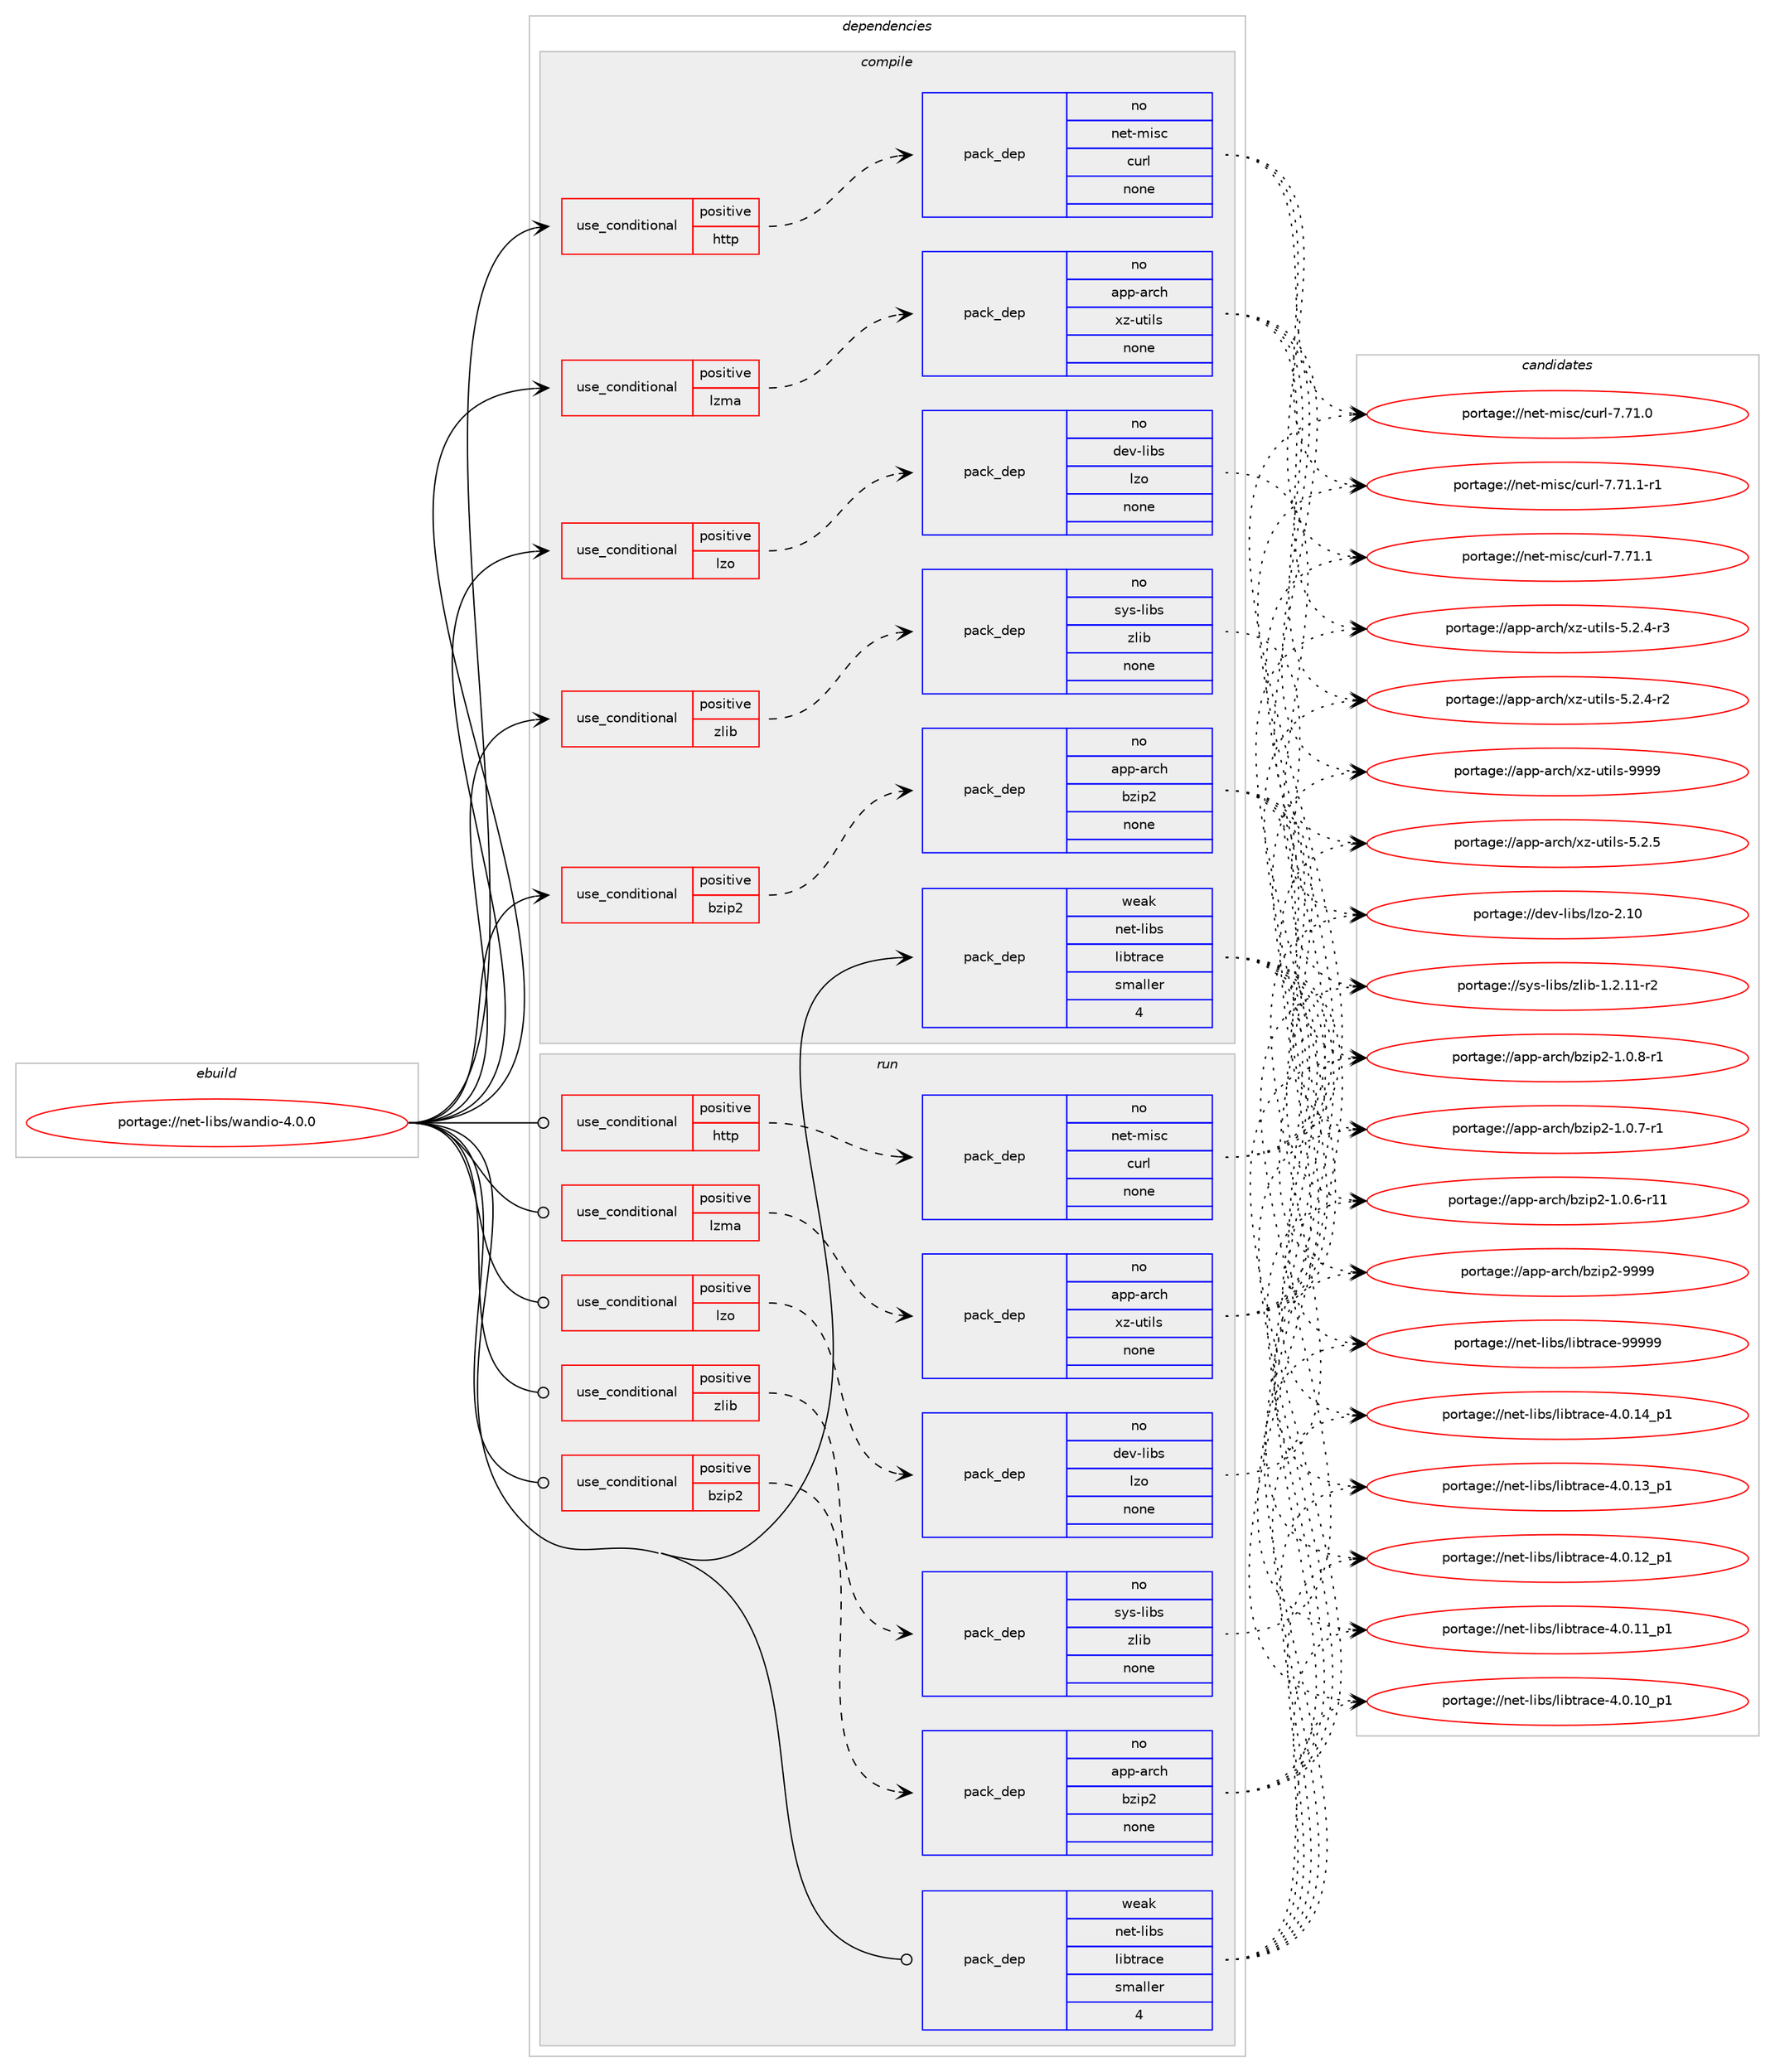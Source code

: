 digraph prolog {

# *************
# Graph options
# *************

newrank=true;
concentrate=true;
compound=true;
graph [rankdir=LR,fontname=Helvetica,fontsize=10,ranksep=1.5];#, ranksep=2.5, nodesep=0.2];
edge  [arrowhead=vee];
node  [fontname=Helvetica,fontsize=10];

# **********
# The ebuild
# **********

subgraph cluster_leftcol {
color=gray;
rank=same;
label=<<i>ebuild</i>>;
id [label="portage://net-libs/wandio-4.0.0", color=red, width=4, href="../net-libs/wandio-4.0.0.svg"];
}

# ****************
# The dependencies
# ****************

subgraph cluster_midcol {
color=gray;
label=<<i>dependencies</i>>;
subgraph cluster_compile {
fillcolor="#eeeeee";
style=filled;
label=<<i>compile</i>>;
subgraph cond635 {
dependency4111 [label=<<TABLE BORDER="0" CELLBORDER="1" CELLSPACING="0" CELLPADDING="4"><TR><TD ROWSPAN="3" CELLPADDING="10">use_conditional</TD></TR><TR><TD>positive</TD></TR><TR><TD>bzip2</TD></TR></TABLE>>, shape=none, color=red];
subgraph pack3411 {
dependency4112 [label=<<TABLE BORDER="0" CELLBORDER="1" CELLSPACING="0" CELLPADDING="4" WIDTH="220"><TR><TD ROWSPAN="6" CELLPADDING="30">pack_dep</TD></TR><TR><TD WIDTH="110">no</TD></TR><TR><TD>app-arch</TD></TR><TR><TD>bzip2</TD></TR><TR><TD>none</TD></TR><TR><TD></TD></TR></TABLE>>, shape=none, color=blue];
}
dependency4111:e -> dependency4112:w [weight=20,style="dashed",arrowhead="vee"];
}
id:e -> dependency4111:w [weight=20,style="solid",arrowhead="vee"];
subgraph cond636 {
dependency4113 [label=<<TABLE BORDER="0" CELLBORDER="1" CELLSPACING="0" CELLPADDING="4"><TR><TD ROWSPAN="3" CELLPADDING="10">use_conditional</TD></TR><TR><TD>positive</TD></TR><TR><TD>http</TD></TR></TABLE>>, shape=none, color=red];
subgraph pack3412 {
dependency4114 [label=<<TABLE BORDER="0" CELLBORDER="1" CELLSPACING="0" CELLPADDING="4" WIDTH="220"><TR><TD ROWSPAN="6" CELLPADDING="30">pack_dep</TD></TR><TR><TD WIDTH="110">no</TD></TR><TR><TD>net-misc</TD></TR><TR><TD>curl</TD></TR><TR><TD>none</TD></TR><TR><TD></TD></TR></TABLE>>, shape=none, color=blue];
}
dependency4113:e -> dependency4114:w [weight=20,style="dashed",arrowhead="vee"];
}
id:e -> dependency4113:w [weight=20,style="solid",arrowhead="vee"];
subgraph cond637 {
dependency4115 [label=<<TABLE BORDER="0" CELLBORDER="1" CELLSPACING="0" CELLPADDING="4"><TR><TD ROWSPAN="3" CELLPADDING="10">use_conditional</TD></TR><TR><TD>positive</TD></TR><TR><TD>lzma</TD></TR></TABLE>>, shape=none, color=red];
subgraph pack3413 {
dependency4116 [label=<<TABLE BORDER="0" CELLBORDER="1" CELLSPACING="0" CELLPADDING="4" WIDTH="220"><TR><TD ROWSPAN="6" CELLPADDING="30">pack_dep</TD></TR><TR><TD WIDTH="110">no</TD></TR><TR><TD>app-arch</TD></TR><TR><TD>xz-utils</TD></TR><TR><TD>none</TD></TR><TR><TD></TD></TR></TABLE>>, shape=none, color=blue];
}
dependency4115:e -> dependency4116:w [weight=20,style="dashed",arrowhead="vee"];
}
id:e -> dependency4115:w [weight=20,style="solid",arrowhead="vee"];
subgraph cond638 {
dependency4117 [label=<<TABLE BORDER="0" CELLBORDER="1" CELLSPACING="0" CELLPADDING="4"><TR><TD ROWSPAN="3" CELLPADDING="10">use_conditional</TD></TR><TR><TD>positive</TD></TR><TR><TD>lzo</TD></TR></TABLE>>, shape=none, color=red];
subgraph pack3414 {
dependency4118 [label=<<TABLE BORDER="0" CELLBORDER="1" CELLSPACING="0" CELLPADDING="4" WIDTH="220"><TR><TD ROWSPAN="6" CELLPADDING="30">pack_dep</TD></TR><TR><TD WIDTH="110">no</TD></TR><TR><TD>dev-libs</TD></TR><TR><TD>lzo</TD></TR><TR><TD>none</TD></TR><TR><TD></TD></TR></TABLE>>, shape=none, color=blue];
}
dependency4117:e -> dependency4118:w [weight=20,style="dashed",arrowhead="vee"];
}
id:e -> dependency4117:w [weight=20,style="solid",arrowhead="vee"];
subgraph cond639 {
dependency4119 [label=<<TABLE BORDER="0" CELLBORDER="1" CELLSPACING="0" CELLPADDING="4"><TR><TD ROWSPAN="3" CELLPADDING="10">use_conditional</TD></TR><TR><TD>positive</TD></TR><TR><TD>zlib</TD></TR></TABLE>>, shape=none, color=red];
subgraph pack3415 {
dependency4120 [label=<<TABLE BORDER="0" CELLBORDER="1" CELLSPACING="0" CELLPADDING="4" WIDTH="220"><TR><TD ROWSPAN="6" CELLPADDING="30">pack_dep</TD></TR><TR><TD WIDTH="110">no</TD></TR><TR><TD>sys-libs</TD></TR><TR><TD>zlib</TD></TR><TR><TD>none</TD></TR><TR><TD></TD></TR></TABLE>>, shape=none, color=blue];
}
dependency4119:e -> dependency4120:w [weight=20,style="dashed",arrowhead="vee"];
}
id:e -> dependency4119:w [weight=20,style="solid",arrowhead="vee"];
subgraph pack3416 {
dependency4121 [label=<<TABLE BORDER="0" CELLBORDER="1" CELLSPACING="0" CELLPADDING="4" WIDTH="220"><TR><TD ROWSPAN="6" CELLPADDING="30">pack_dep</TD></TR><TR><TD WIDTH="110">weak</TD></TR><TR><TD>net-libs</TD></TR><TR><TD>libtrace</TD></TR><TR><TD>smaller</TD></TR><TR><TD>4</TD></TR></TABLE>>, shape=none, color=blue];
}
id:e -> dependency4121:w [weight=20,style="solid",arrowhead="vee"];
}
subgraph cluster_compileandrun {
fillcolor="#eeeeee";
style=filled;
label=<<i>compile and run</i>>;
}
subgraph cluster_run {
fillcolor="#eeeeee";
style=filled;
label=<<i>run</i>>;
subgraph cond640 {
dependency4122 [label=<<TABLE BORDER="0" CELLBORDER="1" CELLSPACING="0" CELLPADDING="4"><TR><TD ROWSPAN="3" CELLPADDING="10">use_conditional</TD></TR><TR><TD>positive</TD></TR><TR><TD>bzip2</TD></TR></TABLE>>, shape=none, color=red];
subgraph pack3417 {
dependency4123 [label=<<TABLE BORDER="0" CELLBORDER="1" CELLSPACING="0" CELLPADDING="4" WIDTH="220"><TR><TD ROWSPAN="6" CELLPADDING="30">pack_dep</TD></TR><TR><TD WIDTH="110">no</TD></TR><TR><TD>app-arch</TD></TR><TR><TD>bzip2</TD></TR><TR><TD>none</TD></TR><TR><TD></TD></TR></TABLE>>, shape=none, color=blue];
}
dependency4122:e -> dependency4123:w [weight=20,style="dashed",arrowhead="vee"];
}
id:e -> dependency4122:w [weight=20,style="solid",arrowhead="odot"];
subgraph cond641 {
dependency4124 [label=<<TABLE BORDER="0" CELLBORDER="1" CELLSPACING="0" CELLPADDING="4"><TR><TD ROWSPAN="3" CELLPADDING="10">use_conditional</TD></TR><TR><TD>positive</TD></TR><TR><TD>http</TD></TR></TABLE>>, shape=none, color=red];
subgraph pack3418 {
dependency4125 [label=<<TABLE BORDER="0" CELLBORDER="1" CELLSPACING="0" CELLPADDING="4" WIDTH="220"><TR><TD ROWSPAN="6" CELLPADDING="30">pack_dep</TD></TR><TR><TD WIDTH="110">no</TD></TR><TR><TD>net-misc</TD></TR><TR><TD>curl</TD></TR><TR><TD>none</TD></TR><TR><TD></TD></TR></TABLE>>, shape=none, color=blue];
}
dependency4124:e -> dependency4125:w [weight=20,style="dashed",arrowhead="vee"];
}
id:e -> dependency4124:w [weight=20,style="solid",arrowhead="odot"];
subgraph cond642 {
dependency4126 [label=<<TABLE BORDER="0" CELLBORDER="1" CELLSPACING="0" CELLPADDING="4"><TR><TD ROWSPAN="3" CELLPADDING="10">use_conditional</TD></TR><TR><TD>positive</TD></TR><TR><TD>lzma</TD></TR></TABLE>>, shape=none, color=red];
subgraph pack3419 {
dependency4127 [label=<<TABLE BORDER="0" CELLBORDER="1" CELLSPACING="0" CELLPADDING="4" WIDTH="220"><TR><TD ROWSPAN="6" CELLPADDING="30">pack_dep</TD></TR><TR><TD WIDTH="110">no</TD></TR><TR><TD>app-arch</TD></TR><TR><TD>xz-utils</TD></TR><TR><TD>none</TD></TR><TR><TD></TD></TR></TABLE>>, shape=none, color=blue];
}
dependency4126:e -> dependency4127:w [weight=20,style="dashed",arrowhead="vee"];
}
id:e -> dependency4126:w [weight=20,style="solid",arrowhead="odot"];
subgraph cond643 {
dependency4128 [label=<<TABLE BORDER="0" CELLBORDER="1" CELLSPACING="0" CELLPADDING="4"><TR><TD ROWSPAN="3" CELLPADDING="10">use_conditional</TD></TR><TR><TD>positive</TD></TR><TR><TD>lzo</TD></TR></TABLE>>, shape=none, color=red];
subgraph pack3420 {
dependency4129 [label=<<TABLE BORDER="0" CELLBORDER="1" CELLSPACING="0" CELLPADDING="4" WIDTH="220"><TR><TD ROWSPAN="6" CELLPADDING="30">pack_dep</TD></TR><TR><TD WIDTH="110">no</TD></TR><TR><TD>dev-libs</TD></TR><TR><TD>lzo</TD></TR><TR><TD>none</TD></TR><TR><TD></TD></TR></TABLE>>, shape=none, color=blue];
}
dependency4128:e -> dependency4129:w [weight=20,style="dashed",arrowhead="vee"];
}
id:e -> dependency4128:w [weight=20,style="solid",arrowhead="odot"];
subgraph cond644 {
dependency4130 [label=<<TABLE BORDER="0" CELLBORDER="1" CELLSPACING="0" CELLPADDING="4"><TR><TD ROWSPAN="3" CELLPADDING="10">use_conditional</TD></TR><TR><TD>positive</TD></TR><TR><TD>zlib</TD></TR></TABLE>>, shape=none, color=red];
subgraph pack3421 {
dependency4131 [label=<<TABLE BORDER="0" CELLBORDER="1" CELLSPACING="0" CELLPADDING="4" WIDTH="220"><TR><TD ROWSPAN="6" CELLPADDING="30">pack_dep</TD></TR><TR><TD WIDTH="110">no</TD></TR><TR><TD>sys-libs</TD></TR><TR><TD>zlib</TD></TR><TR><TD>none</TD></TR><TR><TD></TD></TR></TABLE>>, shape=none, color=blue];
}
dependency4130:e -> dependency4131:w [weight=20,style="dashed",arrowhead="vee"];
}
id:e -> dependency4130:w [weight=20,style="solid",arrowhead="odot"];
subgraph pack3422 {
dependency4132 [label=<<TABLE BORDER="0" CELLBORDER="1" CELLSPACING="0" CELLPADDING="4" WIDTH="220"><TR><TD ROWSPAN="6" CELLPADDING="30">pack_dep</TD></TR><TR><TD WIDTH="110">weak</TD></TR><TR><TD>net-libs</TD></TR><TR><TD>libtrace</TD></TR><TR><TD>smaller</TD></TR><TR><TD>4</TD></TR></TABLE>>, shape=none, color=blue];
}
id:e -> dependency4132:w [weight=20,style="solid",arrowhead="odot"];
}
}

# **************
# The candidates
# **************

subgraph cluster_choices {
rank=same;
color=gray;
label=<<i>candidates</i>>;

subgraph choice3411 {
color=black;
nodesep=1;
choice971121124597114991044798122105112504557575757 [label="portage://app-arch/bzip2-9999", color=red, width=4,href="../app-arch/bzip2-9999.svg"];
choice971121124597114991044798122105112504549464846564511449 [label="portage://app-arch/bzip2-1.0.8-r1", color=red, width=4,href="../app-arch/bzip2-1.0.8-r1.svg"];
choice971121124597114991044798122105112504549464846554511449 [label="portage://app-arch/bzip2-1.0.7-r1", color=red, width=4,href="../app-arch/bzip2-1.0.7-r1.svg"];
choice97112112459711499104479812210511250454946484654451144949 [label="portage://app-arch/bzip2-1.0.6-r11", color=red, width=4,href="../app-arch/bzip2-1.0.6-r11.svg"];
dependency4112:e -> choice971121124597114991044798122105112504557575757:w [style=dotted,weight="100"];
dependency4112:e -> choice971121124597114991044798122105112504549464846564511449:w [style=dotted,weight="100"];
dependency4112:e -> choice971121124597114991044798122105112504549464846554511449:w [style=dotted,weight="100"];
dependency4112:e -> choice97112112459711499104479812210511250454946484654451144949:w [style=dotted,weight="100"];
}
subgraph choice3412 {
color=black;
nodesep=1;
choice11010111645109105115994799117114108455546554946494511449 [label="portage://net-misc/curl-7.71.1-r1", color=red, width=4,href="../net-misc/curl-7.71.1-r1.svg"];
choice1101011164510910511599479911711410845554655494649 [label="portage://net-misc/curl-7.71.1", color=red, width=4,href="../net-misc/curl-7.71.1.svg"];
choice1101011164510910511599479911711410845554655494648 [label="portage://net-misc/curl-7.71.0", color=red, width=4,href="../net-misc/curl-7.71.0.svg"];
dependency4114:e -> choice11010111645109105115994799117114108455546554946494511449:w [style=dotted,weight="100"];
dependency4114:e -> choice1101011164510910511599479911711410845554655494649:w [style=dotted,weight="100"];
dependency4114:e -> choice1101011164510910511599479911711410845554655494648:w [style=dotted,weight="100"];
}
subgraph choice3413 {
color=black;
nodesep=1;
choice9711211245971149910447120122451171161051081154557575757 [label="portage://app-arch/xz-utils-9999", color=red, width=4,href="../app-arch/xz-utils-9999.svg"];
choice971121124597114991044712012245117116105108115455346504653 [label="portage://app-arch/xz-utils-5.2.5", color=red, width=4,href="../app-arch/xz-utils-5.2.5.svg"];
choice9711211245971149910447120122451171161051081154553465046524511451 [label="portage://app-arch/xz-utils-5.2.4-r3", color=red, width=4,href="../app-arch/xz-utils-5.2.4-r3.svg"];
choice9711211245971149910447120122451171161051081154553465046524511450 [label="portage://app-arch/xz-utils-5.2.4-r2", color=red, width=4,href="../app-arch/xz-utils-5.2.4-r2.svg"];
dependency4116:e -> choice9711211245971149910447120122451171161051081154557575757:w [style=dotted,weight="100"];
dependency4116:e -> choice971121124597114991044712012245117116105108115455346504653:w [style=dotted,weight="100"];
dependency4116:e -> choice9711211245971149910447120122451171161051081154553465046524511451:w [style=dotted,weight="100"];
dependency4116:e -> choice9711211245971149910447120122451171161051081154553465046524511450:w [style=dotted,weight="100"];
}
subgraph choice3414 {
color=black;
nodesep=1;
choice1001011184510810598115471081221114550464948 [label="portage://dev-libs/lzo-2.10", color=red, width=4,href="../dev-libs/lzo-2.10.svg"];
dependency4118:e -> choice1001011184510810598115471081221114550464948:w [style=dotted,weight="100"];
}
subgraph choice3415 {
color=black;
nodesep=1;
choice11512111545108105981154712210810598454946504649494511450 [label="portage://sys-libs/zlib-1.2.11-r2", color=red, width=4,href="../sys-libs/zlib-1.2.11-r2.svg"];
dependency4120:e -> choice11512111545108105981154712210810598454946504649494511450:w [style=dotted,weight="100"];
}
subgraph choice3416 {
color=black;
nodesep=1;
choice110101116451081059811547108105981161149799101455757575757 [label="portage://net-libs/libtrace-99999", color=red, width=4,href="../net-libs/libtrace-99999.svg"];
choice110101116451081059811547108105981161149799101455246484649529511249 [label="portage://net-libs/libtrace-4.0.14_p1", color=red, width=4,href="../net-libs/libtrace-4.0.14_p1.svg"];
choice110101116451081059811547108105981161149799101455246484649519511249 [label="portage://net-libs/libtrace-4.0.13_p1", color=red, width=4,href="../net-libs/libtrace-4.0.13_p1.svg"];
choice110101116451081059811547108105981161149799101455246484649509511249 [label="portage://net-libs/libtrace-4.0.12_p1", color=red, width=4,href="../net-libs/libtrace-4.0.12_p1.svg"];
choice110101116451081059811547108105981161149799101455246484649499511249 [label="portage://net-libs/libtrace-4.0.11_p1", color=red, width=4,href="../net-libs/libtrace-4.0.11_p1.svg"];
choice110101116451081059811547108105981161149799101455246484649489511249 [label="portage://net-libs/libtrace-4.0.10_p1", color=red, width=4,href="../net-libs/libtrace-4.0.10_p1.svg"];
dependency4121:e -> choice110101116451081059811547108105981161149799101455757575757:w [style=dotted,weight="100"];
dependency4121:e -> choice110101116451081059811547108105981161149799101455246484649529511249:w [style=dotted,weight="100"];
dependency4121:e -> choice110101116451081059811547108105981161149799101455246484649519511249:w [style=dotted,weight="100"];
dependency4121:e -> choice110101116451081059811547108105981161149799101455246484649509511249:w [style=dotted,weight="100"];
dependency4121:e -> choice110101116451081059811547108105981161149799101455246484649499511249:w [style=dotted,weight="100"];
dependency4121:e -> choice110101116451081059811547108105981161149799101455246484649489511249:w [style=dotted,weight="100"];
}
subgraph choice3417 {
color=black;
nodesep=1;
choice971121124597114991044798122105112504557575757 [label="portage://app-arch/bzip2-9999", color=red, width=4,href="../app-arch/bzip2-9999.svg"];
choice971121124597114991044798122105112504549464846564511449 [label="portage://app-arch/bzip2-1.0.8-r1", color=red, width=4,href="../app-arch/bzip2-1.0.8-r1.svg"];
choice971121124597114991044798122105112504549464846554511449 [label="portage://app-arch/bzip2-1.0.7-r1", color=red, width=4,href="../app-arch/bzip2-1.0.7-r1.svg"];
choice97112112459711499104479812210511250454946484654451144949 [label="portage://app-arch/bzip2-1.0.6-r11", color=red, width=4,href="../app-arch/bzip2-1.0.6-r11.svg"];
dependency4123:e -> choice971121124597114991044798122105112504557575757:w [style=dotted,weight="100"];
dependency4123:e -> choice971121124597114991044798122105112504549464846564511449:w [style=dotted,weight="100"];
dependency4123:e -> choice971121124597114991044798122105112504549464846554511449:w [style=dotted,weight="100"];
dependency4123:e -> choice97112112459711499104479812210511250454946484654451144949:w [style=dotted,weight="100"];
}
subgraph choice3418 {
color=black;
nodesep=1;
choice11010111645109105115994799117114108455546554946494511449 [label="portage://net-misc/curl-7.71.1-r1", color=red, width=4,href="../net-misc/curl-7.71.1-r1.svg"];
choice1101011164510910511599479911711410845554655494649 [label="portage://net-misc/curl-7.71.1", color=red, width=4,href="../net-misc/curl-7.71.1.svg"];
choice1101011164510910511599479911711410845554655494648 [label="portage://net-misc/curl-7.71.0", color=red, width=4,href="../net-misc/curl-7.71.0.svg"];
dependency4125:e -> choice11010111645109105115994799117114108455546554946494511449:w [style=dotted,weight="100"];
dependency4125:e -> choice1101011164510910511599479911711410845554655494649:w [style=dotted,weight="100"];
dependency4125:e -> choice1101011164510910511599479911711410845554655494648:w [style=dotted,weight="100"];
}
subgraph choice3419 {
color=black;
nodesep=1;
choice9711211245971149910447120122451171161051081154557575757 [label="portage://app-arch/xz-utils-9999", color=red, width=4,href="../app-arch/xz-utils-9999.svg"];
choice971121124597114991044712012245117116105108115455346504653 [label="portage://app-arch/xz-utils-5.2.5", color=red, width=4,href="../app-arch/xz-utils-5.2.5.svg"];
choice9711211245971149910447120122451171161051081154553465046524511451 [label="portage://app-arch/xz-utils-5.2.4-r3", color=red, width=4,href="../app-arch/xz-utils-5.2.4-r3.svg"];
choice9711211245971149910447120122451171161051081154553465046524511450 [label="portage://app-arch/xz-utils-5.2.4-r2", color=red, width=4,href="../app-arch/xz-utils-5.2.4-r2.svg"];
dependency4127:e -> choice9711211245971149910447120122451171161051081154557575757:w [style=dotted,weight="100"];
dependency4127:e -> choice971121124597114991044712012245117116105108115455346504653:w [style=dotted,weight="100"];
dependency4127:e -> choice9711211245971149910447120122451171161051081154553465046524511451:w [style=dotted,weight="100"];
dependency4127:e -> choice9711211245971149910447120122451171161051081154553465046524511450:w [style=dotted,weight="100"];
}
subgraph choice3420 {
color=black;
nodesep=1;
choice1001011184510810598115471081221114550464948 [label="portage://dev-libs/lzo-2.10", color=red, width=4,href="../dev-libs/lzo-2.10.svg"];
dependency4129:e -> choice1001011184510810598115471081221114550464948:w [style=dotted,weight="100"];
}
subgraph choice3421 {
color=black;
nodesep=1;
choice11512111545108105981154712210810598454946504649494511450 [label="portage://sys-libs/zlib-1.2.11-r2", color=red, width=4,href="../sys-libs/zlib-1.2.11-r2.svg"];
dependency4131:e -> choice11512111545108105981154712210810598454946504649494511450:w [style=dotted,weight="100"];
}
subgraph choice3422 {
color=black;
nodesep=1;
choice110101116451081059811547108105981161149799101455757575757 [label="portage://net-libs/libtrace-99999", color=red, width=4,href="../net-libs/libtrace-99999.svg"];
choice110101116451081059811547108105981161149799101455246484649529511249 [label="portage://net-libs/libtrace-4.0.14_p1", color=red, width=4,href="../net-libs/libtrace-4.0.14_p1.svg"];
choice110101116451081059811547108105981161149799101455246484649519511249 [label="portage://net-libs/libtrace-4.0.13_p1", color=red, width=4,href="../net-libs/libtrace-4.0.13_p1.svg"];
choice110101116451081059811547108105981161149799101455246484649509511249 [label="portage://net-libs/libtrace-4.0.12_p1", color=red, width=4,href="../net-libs/libtrace-4.0.12_p1.svg"];
choice110101116451081059811547108105981161149799101455246484649499511249 [label="portage://net-libs/libtrace-4.0.11_p1", color=red, width=4,href="../net-libs/libtrace-4.0.11_p1.svg"];
choice110101116451081059811547108105981161149799101455246484649489511249 [label="portage://net-libs/libtrace-4.0.10_p1", color=red, width=4,href="../net-libs/libtrace-4.0.10_p1.svg"];
dependency4132:e -> choice110101116451081059811547108105981161149799101455757575757:w [style=dotted,weight="100"];
dependency4132:e -> choice110101116451081059811547108105981161149799101455246484649529511249:w [style=dotted,weight="100"];
dependency4132:e -> choice110101116451081059811547108105981161149799101455246484649519511249:w [style=dotted,weight="100"];
dependency4132:e -> choice110101116451081059811547108105981161149799101455246484649509511249:w [style=dotted,weight="100"];
dependency4132:e -> choice110101116451081059811547108105981161149799101455246484649499511249:w [style=dotted,weight="100"];
dependency4132:e -> choice110101116451081059811547108105981161149799101455246484649489511249:w [style=dotted,weight="100"];
}
}

}

